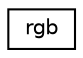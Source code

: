 digraph "Graphical Class Hierarchy"
{
  edge [fontname="Helvetica",fontsize="10",labelfontname="Helvetica",labelfontsize="10"];
  node [fontname="Helvetica",fontsize="10",shape=record];
  rankdir="LR";
  Node1 [label="rgb",height=0.2,width=0.4,color="black", fillcolor="white", style="filled",URL="$structrgb.html"];
}
